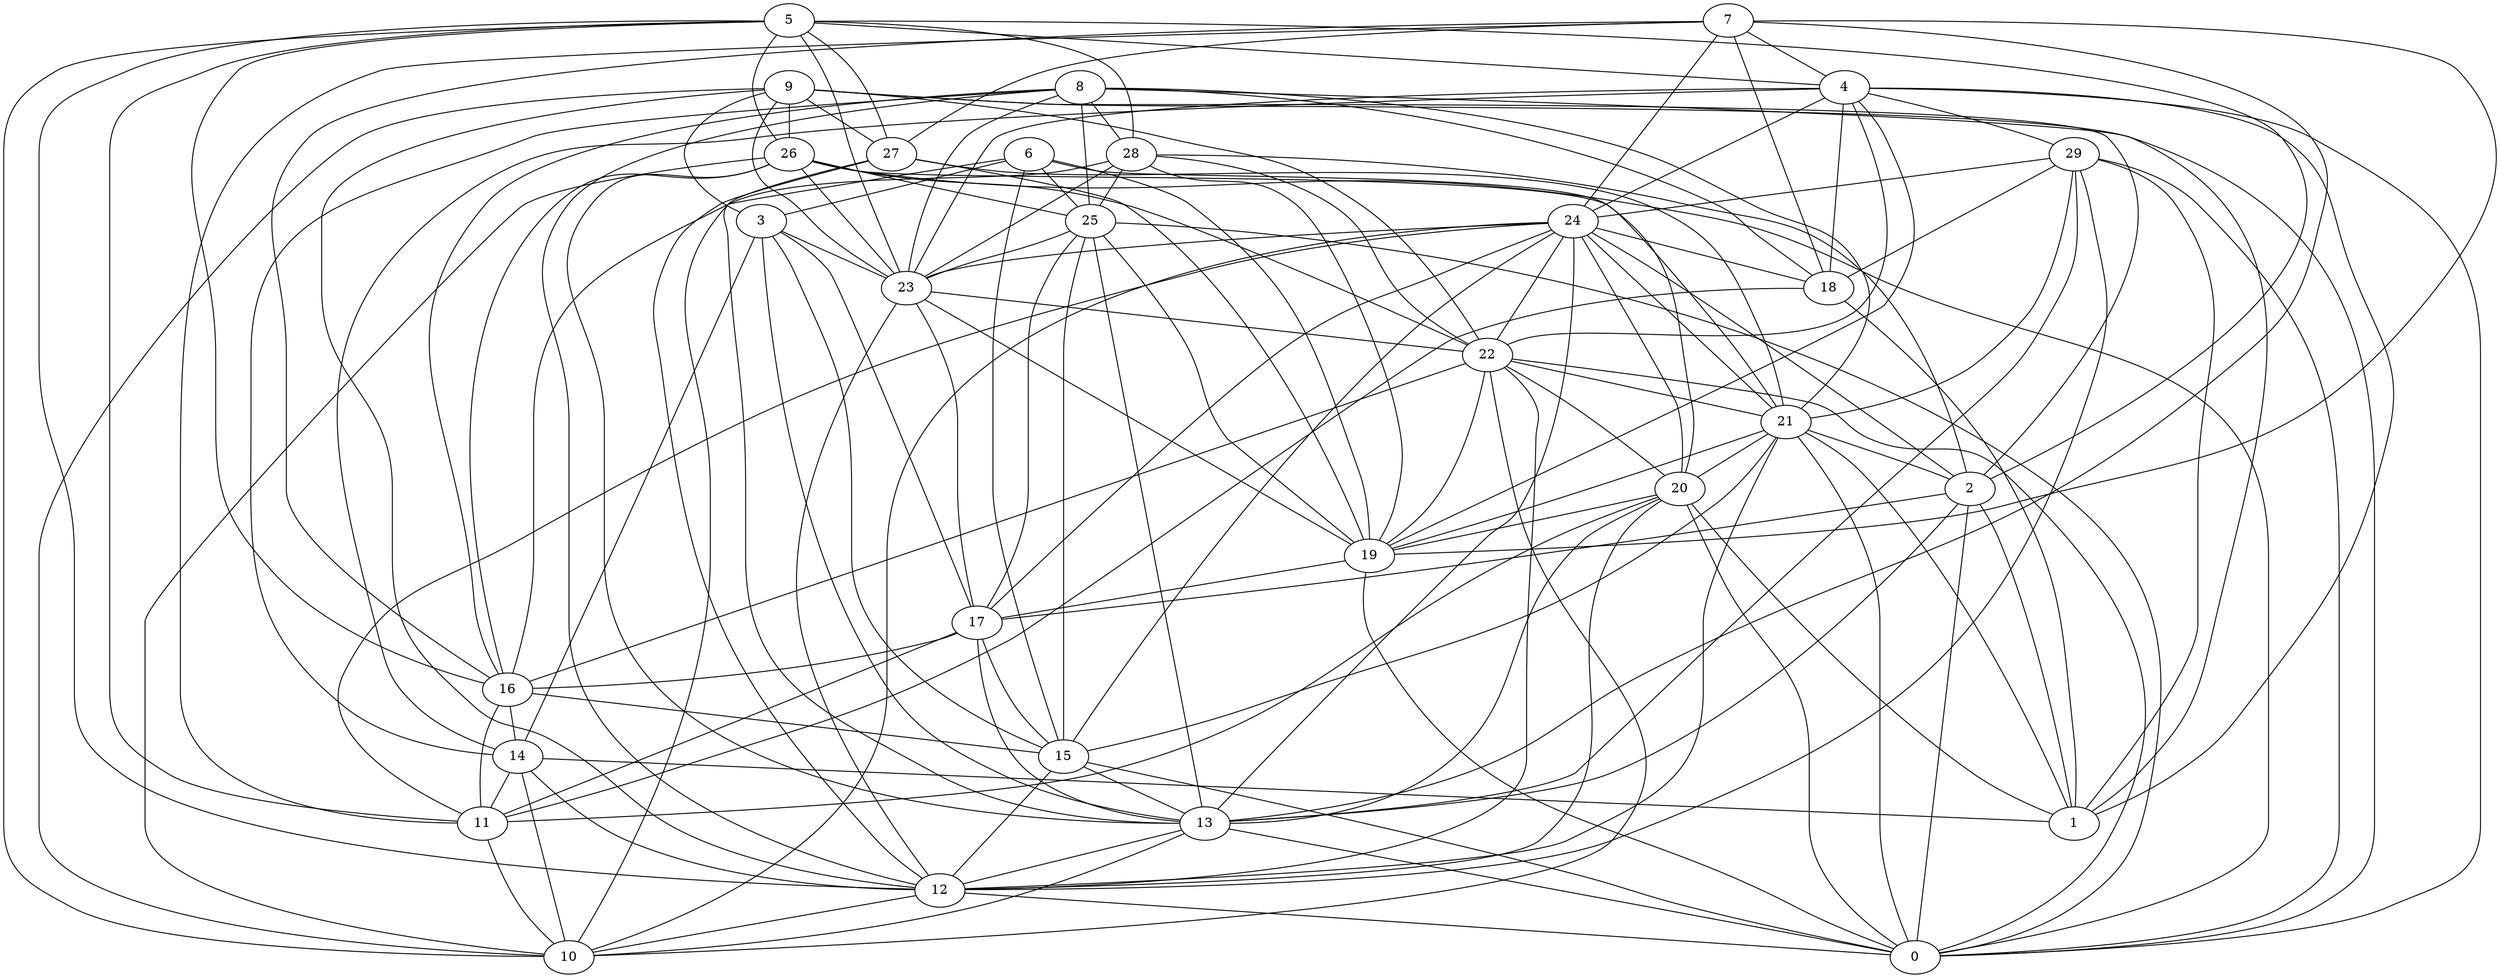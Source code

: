 digraph GG_graph {

subgraph G_graph {
edge [color = black]
"27" -> "12" [dir = none]
"16" -> "14" [dir = none]
"26" -> "23" [dir = none]
"26" -> "22" [dir = none]
"26" -> "10" [dir = none]
"26" -> "25" [dir = none]
"26" -> "21" [dir = none]
"14" -> "11" [dir = none]
"14" -> "1" [dir = none]
"14" -> "10" [dir = none]
"20" -> "1" [dir = none]
"20" -> "11" [dir = none]
"20" -> "13" [dir = none]
"20" -> "19" [dir = none]
"4" -> "19" [dir = none]
"4" -> "23" [dir = none]
"4" -> "22" [dir = none]
"4" -> "24" [dir = none]
"4" -> "0" [dir = none]
"29" -> "21" [dir = none]
"29" -> "1" [dir = none]
"29" -> "18" [dir = none]
"29" -> "0" [dir = none]
"15" -> "13" [dir = none]
"15" -> "12" [dir = none]
"15" -> "0" [dir = none]
"22" -> "16" [dir = none]
"22" -> "20" [dir = none]
"22" -> "21" [dir = none]
"22" -> "0" [dir = none]
"22" -> "10" [dir = none]
"9" -> "26" [dir = none]
"9" -> "0" [dir = none]
"9" -> "10" [dir = none]
"9" -> "22" [dir = none]
"9" -> "3" [dir = none]
"21" -> "20" [dir = none]
"21" -> "2" [dir = none]
"21" -> "12" [dir = none]
"21" -> "1" [dir = none]
"23" -> "19" [dir = none]
"23" -> "17" [dir = none]
"23" -> "22" [dir = none]
"17" -> "13" [dir = none]
"17" -> "15" [dir = none]
"17" -> "11" [dir = none]
"17" -> "16" [dir = none]
"7" -> "27" [dir = none]
"7" -> "24" [dir = none]
"7" -> "18" [dir = none]
"7" -> "19" [dir = none]
"7" -> "4" [dir = none]
"28" -> "2" [dir = none]
"28" -> "16" [dir = none]
"11" -> "10" [dir = none]
"18" -> "1" [dir = none]
"18" -> "11" [dir = none]
"19" -> "17" [dir = none]
"3" -> "14" [dir = none]
"3" -> "17" [dir = none]
"3" -> "15" [dir = none]
"6" -> "20" [dir = none]
"6" -> "10" [dir = none]
"6" -> "25" [dir = none]
"6" -> "19" [dir = none]
"6" -> "3" [dir = none]
"5" -> "12" [dir = none]
"5" -> "27" [dir = none]
"5" -> "23" [dir = none]
"5" -> "10" [dir = none]
"24" -> "17" [dir = none]
"24" -> "18" [dir = none]
"24" -> "23" [dir = none]
"24" -> "15" [dir = none]
"24" -> "2" [dir = none]
"24" -> "11" [dir = none]
"24" -> "13" [dir = none]
"8" -> "28" [dir = none]
"8" -> "23" [dir = none]
"8" -> "14" [dir = none]
"8" -> "12" [dir = none]
"8" -> "21" [dir = none]
"8" -> "16" [dir = none]
"2" -> "0" [dir = none]
"2" -> "17" [dir = none]
"25" -> "0" [dir = none]
"12" -> "10" [dir = none]
"2" -> "1" [dir = none]
"24" -> "22" [dir = none]
"5" -> "16" [dir = none]
"26" -> "16" [dir = none]
"28" -> "22" [dir = none]
"3" -> "23" [dir = none]
"22" -> "19" [dir = none]
"9" -> "2" [dir = none]
"5" -> "26" [dir = none]
"29" -> "13" [dir = none]
"25" -> "13" [dir = none]
"13" -> "10" [dir = none]
"5" -> "4" [dir = none]
"29" -> "24" [dir = none]
"29" -> "12" [dir = none]
"5" -> "28" [dir = none]
"26" -> "13" [dir = none]
"8" -> "18" [dir = none]
"20" -> "0" [dir = none]
"21" -> "15" [dir = none]
"27" -> "21" [dir = none]
"4" -> "1" [dir = none]
"19" -> "0" [dir = none]
"13" -> "0" [dir = none]
"24" -> "20" [dir = none]
"25" -> "23" [dir = none]
"24" -> "10" [dir = none]
"4" -> "14" [dir = none]
"7" -> "13" [dir = none]
"27" -> "13" [dir = none]
"13" -> "12" [dir = none]
"16" -> "11" [dir = none]
"12" -> "0" [dir = none]
"8" -> "1" [dir = none]
"2" -> "13" [dir = none]
"21" -> "19" [dir = none]
"24" -> "21" [dir = none]
"3" -> "13" [dir = none]
"25" -> "19" [dir = none]
"4" -> "18" [dir = none]
"26" -> "0" [dir = none]
"9" -> "23" [dir = none]
"25" -> "17" [dir = none]
"9" -> "27" [dir = none]
"22" -> "12" [dir = none]
"5" -> "11" [dir = none]
"9" -> "12" [dir = none]
"5" -> "2" [dir = none]
"20" -> "12" [dir = none]
"8" -> "25" [dir = none]
"21" -> "0" [dir = none]
"28" -> "19" [dir = none]
"28" -> "23" [dir = none]
"14" -> "12" [dir = none]
"28" -> "25" [dir = none]
"25" -> "15" [dir = none]
"23" -> "12" [dir = none]
"6" -> "15" [dir = none]
"27" -> "19" [dir = none]
"7" -> "16" [dir = none]
"16" -> "15" [dir = none]
"7" -> "11" [dir = none]
"4" -> "29" [dir = none]
}

}
